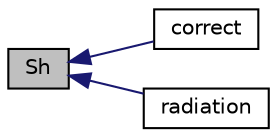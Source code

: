 digraph "Sh"
{
  bgcolor="transparent";
  edge [fontname="Helvetica",fontsize="10",labelfontname="Helvetica",labelfontsize="10"];
  node [fontname="Helvetica",fontsize="10",shape=record];
  rankdir="LR";
  Node1 [label="Sh",height=0.2,width=0.4,color="black", fillcolor="grey75", style="filled", fontcolor="black"];
  Node1 -> Node2 [dir="back",color="midnightblue",fontsize="10",style="solid",fontname="Helvetica"];
  Node2 [label="correct",height=0.2,width=0.4,color="black",URL="$a02106.html#a3ae44b28050c3aa494c1d8e18cf618c1",tooltip="Main update/correction routine. "];
  Node1 -> Node3 [dir="back",color="midnightblue",fontsize="10",style="solid",fontname="Helvetica"];
  Node3 [label="radiation",height=0.2,width=0.4,color="black",URL="$a02106.html#a872aa67ad64c2f8aaa982666b0a8ae60",tooltip="Radiation model on/off flag. "];
}
